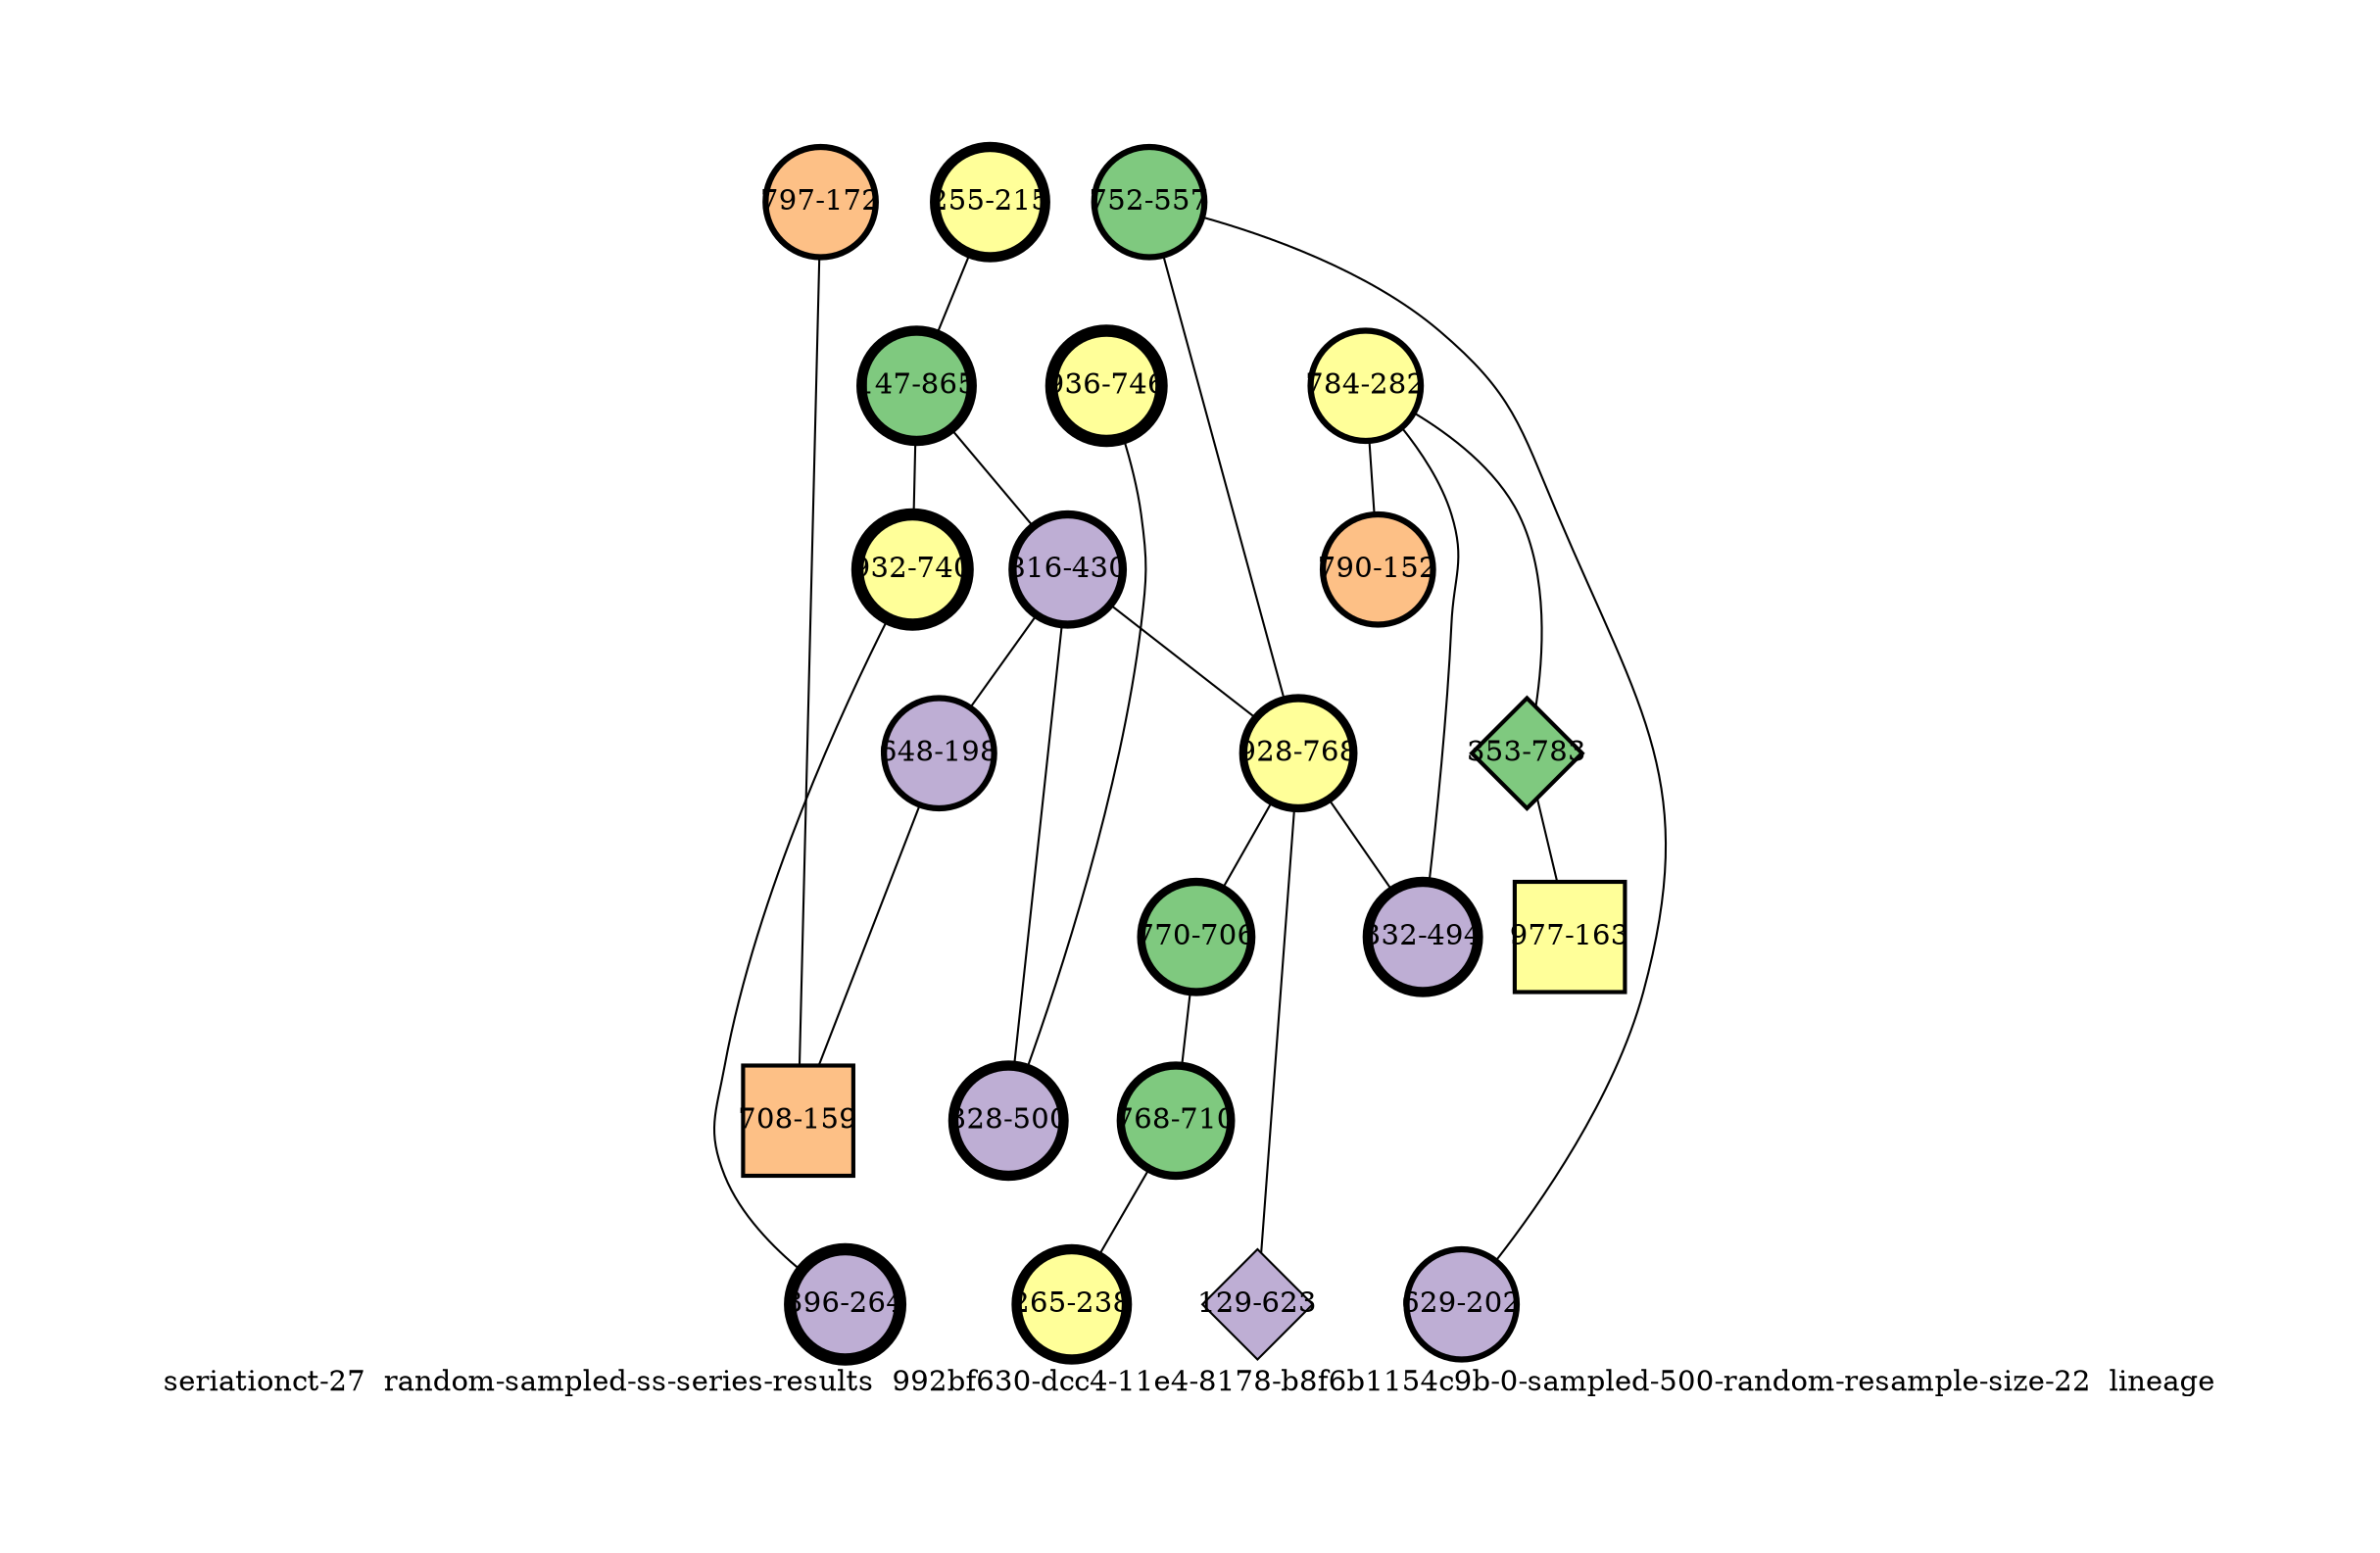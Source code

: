 strict graph "seriationct-27  random-sampled-ss-series-results  992bf630-dcc4-11e4-8178-b8f6b1154c9b-0-sampled-500-random-resample-size-22  lineage" {
labelloc=b;
ratio=auto;
pad="1.0";
label="seriationct-27  random-sampled-ss-series-results  992bf630-dcc4-11e4-8178-b8f6b1154c9b-0-sampled-500-random-resample-size-22  lineage";
node [width="0.75", style=filled, fixedsize=true, height="0.75", shape=circle, label=""];
0 [xCoordinate="215.0", appears_in_slice=5, yCoordinate="255.0", colorscheme=accent6, lineage_id=0, short_label="255-215", label="255-215", shape=circle, cluster_id=3, fillcolor=4, size="500.0", id=0, penwidth="5.0"];
1 [xCoordinate="172.0", appears_in_slice=3, yCoordinate="797.0", colorscheme=accent6, lineage_id=0, short_label="797-172", label="797-172", shape=circle, cluster_id=2, fillcolor=3, size="500.0", id=1, penwidth="3.0"];
2 [xCoordinate="282.0", appears_in_slice=3, yCoordinate="784.0", colorscheme=accent6, lineage_id=0, short_label="784-282", label="784-282", shape=circle, cluster_id=3, fillcolor=4, size="500.0", id=2, penwidth="3.0"];
3 [xCoordinate="557.0", appears_in_slice=3, yCoordinate="752.0", colorscheme=accent6, lineage_id=0, short_label="752-557", label="752-557", shape=circle, cluster_id=0, fillcolor=1, size="500.0", id=3, penwidth="3.0"];
4 [xCoordinate="865.0", appears_in_slice=5, yCoordinate="147.0", colorscheme=accent6, lineage_id=0, short_label="147-865", label="147-865", shape=circle, cluster_id=0, fillcolor=1, size="500.0", id=7, penwidth="5.0"];
5 [xCoordinate="430.0", appears_in_slice=4, yCoordinate="816.0", colorscheme=accent6, lineage_id=0, short_label="816-430", label="816-430", shape=circle, cluster_id=1, fillcolor=2, size="500.0", id=5, penwidth="4.0"];
6 [xCoordinate="746.0", appears_in_slice=6, yCoordinate="936.0", colorscheme=accent6, lineage_id=0, short_label="936-746", label="936-746", shape=circle, cluster_id=3, fillcolor=4, size="500.0", id=6, penwidth="6.0"];
7 [xCoordinate="740.0", appears_in_slice=6, yCoordinate="932.0", colorscheme=accent6, lineage_id=0, short_label="932-740", label="932-740", shape=circle, cluster_id=3, fillcolor=4, size="500.0", id=4, penwidth="6.0"];
8 [xCoordinate="198.0", appears_in_slice=3, yCoordinate="648.0", colorscheme=accent6, lineage_id=0, short_label="648-198", label="648-198", shape=circle, cluster_id=1, fillcolor=2, size="500.0", id=8, penwidth="3.0"];
9 [xCoordinate="768.0", appears_in_slice=4, yCoordinate="928.0", colorscheme=accent6, lineage_id=0, short_label="928-768", label="928-768", shape=circle, cluster_id=3, fillcolor=4, size="500.0", id=9, penwidth="4.0"];
10 [xCoordinate="202.0", appears_in_slice=3, yCoordinate="629.0", colorscheme=accent6, lineage_id=0, short_label="629-202", label="629-202", shape=circle, cluster_id=1, fillcolor=2, size="500.0", id=10, penwidth="3.0"];
11 [xCoordinate="706.0", appears_in_slice=4, yCoordinate="770.0", colorscheme=accent6, lineage_id=0, short_label="770-706", label="770-706", shape=circle, cluster_id=0, fillcolor=1, size="500.0", id=11, penwidth="4.0"];
12 [xCoordinate="152.0", appears_in_slice=3, yCoordinate="790.0", colorscheme=accent6, lineage_id=0, short_label="790-152", label="790-152", shape=circle, cluster_id=2, fillcolor=3, size="500.0", id=19, penwidth="3.0"];
13 [xCoordinate="783.0", appears_in_slice=2, yCoordinate="353.0", colorscheme=accent6, lineage_id=2, short_label="353-783", label="353-783", shape=diamond, cluster_id=0, fillcolor=1, size="500.0", id=13, penwidth="2.0"];
14 [xCoordinate="163.0", appears_in_slice=2, yCoordinate="977.0", colorscheme=accent6, lineage_id=1, short_label="977-163", label="977-163", shape=square, cluster_id=3, fillcolor=4, size="500.0", id=14, penwidth="2.0"];
15 [xCoordinate="710.0", appears_in_slice=4, yCoordinate="768.0", colorscheme=accent6, lineage_id=0, short_label="768-710", label="768-710", shape=circle, cluster_id=0, fillcolor=1, size="500.0", id=15, penwidth="4.0"];
16 [xCoordinate="264.0", appears_in_slice=6, yCoordinate="396.0", colorscheme=accent6, lineage_id=0, short_label="396-264", label="396-264", shape=circle, cluster_id=1, fillcolor=2, size="500.0", id=16, penwidth="6.0"];
17 [xCoordinate="623.0", appears_in_slice=1, yCoordinate="129.0", colorscheme=accent6, lineage_id=2, short_label="129-623", label="129-623", shape=diamond, cluster_id=1, fillcolor=2, size="500.0", id=17, penwidth="1.0"];
18 [xCoordinate="159.0", appears_in_slice=2, yCoordinate="708.0", colorscheme=accent6, lineage_id=1, short_label="708-159", label="708-159", shape=square, cluster_id=2, fillcolor=3, size="500.0", id=18, penwidth="2.0"];
19 [xCoordinate="500.0", appears_in_slice=5, yCoordinate="328.0", colorscheme=accent6, lineage_id=0, short_label="328-500", label="328-500", shape=circle, cluster_id=1, fillcolor=2, size="500.0", id=12, penwidth="5.0"];
20 [xCoordinate="494.0", appears_in_slice=5, yCoordinate="332.0", colorscheme=accent6, lineage_id=0, short_label="332-494", label="332-494", shape=circle, cluster_id=1, fillcolor=2, size="500.0", id=20, penwidth="5.0"];
21 [xCoordinate="238.0", appears_in_slice=5, yCoordinate="265.0", colorscheme=accent6, lineage_id=0, short_label="265-238", label="265-238", shape=circle, cluster_id=3, fillcolor=4, size="500.0", id=21, penwidth="5.0"];
0 -- 4  [inverseweight="15.1030523333", weight="0.066211781429"];
1 -- 18  [inverseweight="2.83606072938", weight="0.352601758362"];
2 -- 20  [inverseweight="4.73938971964", weight="0.210997630318"];
2 -- 12  [inverseweight="18.2574185835", weight="0.0547722557505"];
2 -- 13  [inverseweight="4.45647666913", weight="0.224392513244"];
3 -- 9  [inverseweight="1.8462884444", weight="0.541627178048"];
3 -- 10  [inverseweight="14.8217291682", weight="0.0674685111737"];
4 -- 5  [inverseweight="1.73425123409", weight="0.57661772432"];
4 -- 7  [inverseweight="4.18618960071", weight="0.238880723375"];
5 -- 8  [inverseweight="2.09673557557", weight="0.476931860961"];
5 -- 9  [inverseweight="19.5515471751", weight="0.0511468474102"];
5 -- 19  [inverseweight="1.73223096896", weight="0.577290221639"];
6 -- 19  [inverseweight="2.78509396091", weight="0.35905431344"];
7 -- 16  [inverseweight="7.83934056986", weight="0.127561749753"];
8 -- 18  [inverseweight="1.57688696756", weight="0.634160862873"];
9 -- 11  [inverseweight="1.93748973739", weight="0.516131766122"];
9 -- 17  [inverseweight="1.49438271222", weight="0.669172623469"];
9 -- 20  [inverseweight="4.20064257944", weight="0.238058816262"];
11 -- 15  [inverseweight="27.0369035218", weight="0.0369864840178"];
13 -- 14  [inverseweight="20.5498734132", weight="0.0486621002424"];
15 -- 21  [inverseweight="2.17724938423", weight="0.459295112101"];
}
